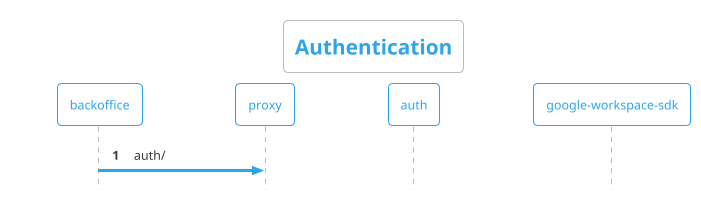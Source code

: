 @startuml fotocasa_lead_integration
!theme cerulean-outline
 
participant "backoffice" as backoffice
participant "proxy" as proxy
participant "auth" as auth
participant "google-workspace-sdk" as workspace

 
autonumber
autoactivate off
 
skinparam style strictuml
skinparam responseMessageBelowArrow true
skinparam maxMessageSize 250
skinparam backgroundColor white
skinparam DefaultFontName SansSerif
 
title Authentication

backoffice -> proxy: auth/

@enduml